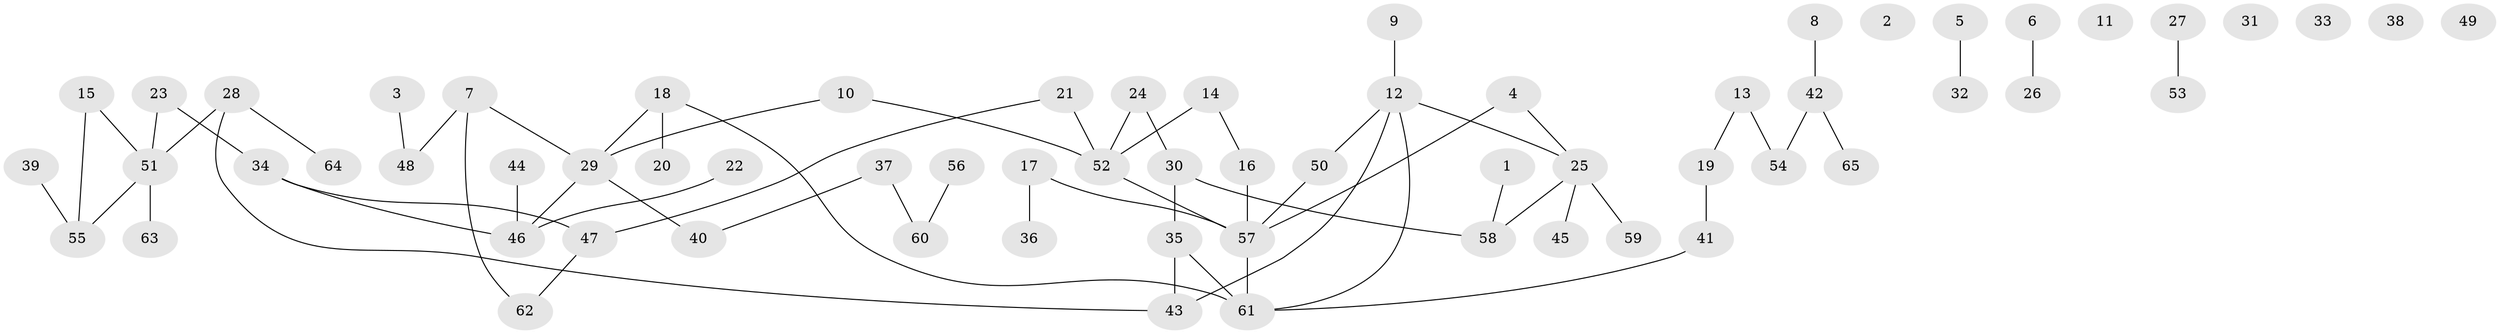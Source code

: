 // coarse degree distribution, {2: 0.35135135135135137, 5: 0.08108108108108109, 3: 0.1891891891891892, 1: 0.2702702702702703, 4: 0.05405405405405406, 6: 0.05405405405405406}
// Generated by graph-tools (version 1.1) at 2025/35/03/04/25 23:35:54]
// undirected, 65 vertices, 66 edges
graph export_dot {
  node [color=gray90,style=filled];
  1;
  2;
  3;
  4;
  5;
  6;
  7;
  8;
  9;
  10;
  11;
  12;
  13;
  14;
  15;
  16;
  17;
  18;
  19;
  20;
  21;
  22;
  23;
  24;
  25;
  26;
  27;
  28;
  29;
  30;
  31;
  32;
  33;
  34;
  35;
  36;
  37;
  38;
  39;
  40;
  41;
  42;
  43;
  44;
  45;
  46;
  47;
  48;
  49;
  50;
  51;
  52;
  53;
  54;
  55;
  56;
  57;
  58;
  59;
  60;
  61;
  62;
  63;
  64;
  65;
  1 -- 58;
  3 -- 48;
  4 -- 25;
  4 -- 57;
  5 -- 32;
  6 -- 26;
  7 -- 29;
  7 -- 48;
  7 -- 62;
  8 -- 42;
  9 -- 12;
  10 -- 29;
  10 -- 52;
  12 -- 25;
  12 -- 43;
  12 -- 50;
  12 -- 61;
  13 -- 19;
  13 -- 54;
  14 -- 16;
  14 -- 52;
  15 -- 51;
  15 -- 55;
  16 -- 57;
  17 -- 36;
  17 -- 57;
  18 -- 20;
  18 -- 29;
  18 -- 61;
  19 -- 41;
  21 -- 47;
  21 -- 52;
  22 -- 46;
  23 -- 34;
  23 -- 51;
  24 -- 30;
  24 -- 52;
  25 -- 45;
  25 -- 58;
  25 -- 59;
  27 -- 53;
  28 -- 43;
  28 -- 51;
  28 -- 64;
  29 -- 40;
  29 -- 46;
  30 -- 35;
  30 -- 58;
  34 -- 46;
  34 -- 47;
  35 -- 43;
  35 -- 61;
  37 -- 40;
  37 -- 60;
  39 -- 55;
  41 -- 61;
  42 -- 54;
  42 -- 65;
  44 -- 46;
  47 -- 62;
  50 -- 57;
  51 -- 55;
  51 -- 63;
  52 -- 57;
  56 -- 60;
  57 -- 61;
}
